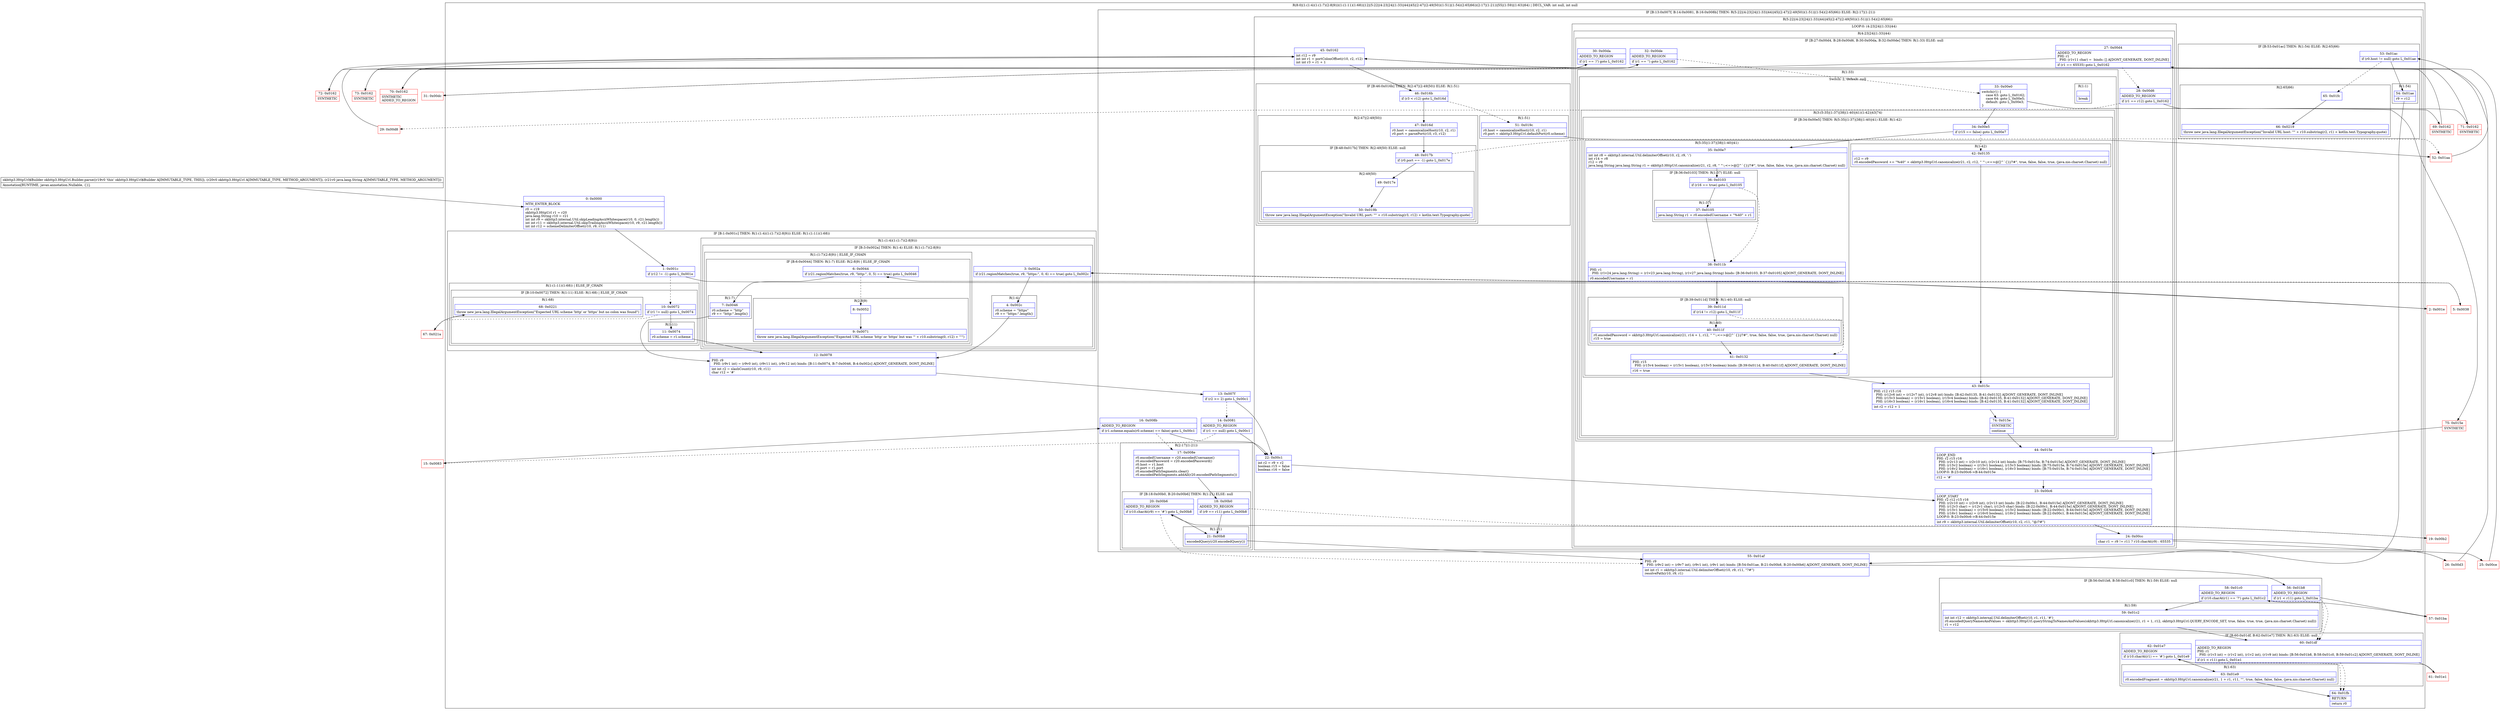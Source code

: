 digraph "CFG forokhttp3.HttpUrl.Builder.parse(Lokhttp3\/HttpUrl;Ljava\/lang\/String;)Lokhttp3\/HttpUrl$Builder;" {
subgraph cluster_Region_935171098 {
label = "R(8:0|(1:(1:4)(1:(1:7)(2:8|9)))(1:(1:11)(1:68))|12|(5:22|(4:23|24|(1:33)|44)|45|(2:47|(2:49|50))(1:51)|(1:54)(2:65|66))(2:17|(1:21))|55|(1:59)|(1:63)|64) | DECL_VAR: int null, int null\l";
node [shape=record,color=blue];
Node_0 [shape=record,label="{0\:\ 0x0000|MTH_ENTER_BLOCK\l|r0 = r19\lokhttp3.HttpUrl r1 = r20\ljava.lang.String r10 = r21\lint int r9 = okhttp3.internal.Util.skipLeadingAsciiWhitespace(r10, 0, r21.length())\lint int r11 = okhttp3.internal.Util.skipTrailingAsciiWhitespace(r10, r9, r21.length())\lint int r12 = schemeDelimiterOffset(r10, r9, r11)\l}"];
subgraph cluster_IfRegion_1754225674 {
label = "IF [B:1:0x001c] THEN: R(1:(1:4)(1:(1:7)(2:8|9))) ELSE: R(1:(1:11)(1:68))";
node [shape=record,color=blue];
Node_1 [shape=record,label="{1\:\ 0x001c|if (r12 != \-1) goto L_0x001e\l}"];
subgraph cluster_Region_1837867912 {
label = "R(1:(1:4)(1:(1:7)(2:8|9)))";
node [shape=record,color=blue];
subgraph cluster_IfRegion_2008736933 {
label = "IF [B:3:0x002a] THEN: R(1:4) ELSE: R(1:(1:7)(2:8|9))";
node [shape=record,color=blue];
Node_3 [shape=record,label="{3\:\ 0x002a|if (r21.regionMatches(true, r9, \"https:\", 0, 6) == true) goto L_0x002c\l}"];
subgraph cluster_Region_1470711980 {
label = "R(1:4)";
node [shape=record,color=blue];
Node_4 [shape=record,label="{4\:\ 0x002c|r0.scheme = \"https\"\lr9 += \"https:\".length()\l}"];
}
subgraph cluster_Region_409437372 {
label = "R(1:(1:7)(2:8|9)) | ELSE_IF_CHAIN\l";
node [shape=record,color=blue];
subgraph cluster_IfRegion_137726668 {
label = "IF [B:6:0x0044] THEN: R(1:7) ELSE: R(2:8|9) | ELSE_IF_CHAIN\l";
node [shape=record,color=blue];
Node_6 [shape=record,label="{6\:\ 0x0044|if (r21.regionMatches(true, r9, \"http:\", 0, 5) == true) goto L_0x0046\l}"];
subgraph cluster_Region_1013459904 {
label = "R(1:7)";
node [shape=record,color=blue];
Node_7 [shape=record,label="{7\:\ 0x0046|r0.scheme = \"http\"\lr9 += \"http:\".length()\l}"];
}
subgraph cluster_Region_1096136428 {
label = "R(2:8|9)";
node [shape=record,color=blue];
Node_8 [shape=record,label="{8\:\ 0x0052}"];
Node_9 [shape=record,label="{9\:\ 0x0071|throw new java.lang.IllegalArgumentException(\"Expected URL scheme 'http' or 'https' but was '\" + r10.substring(0, r12) + \"'\")\l}"];
}
}
}
}
}
subgraph cluster_Region_2062659826 {
label = "R(1:(1:11)(1:68)) | ELSE_IF_CHAIN\l";
node [shape=record,color=blue];
subgraph cluster_IfRegion_1883234676 {
label = "IF [B:10:0x0072] THEN: R(1:11) ELSE: R(1:68) | ELSE_IF_CHAIN\l";
node [shape=record,color=blue];
Node_10 [shape=record,label="{10\:\ 0x0072|if (r1 != null) goto L_0x0074\l}"];
subgraph cluster_Region_793427421 {
label = "R(1:11)";
node [shape=record,color=blue];
Node_11 [shape=record,label="{11\:\ 0x0074|r0.scheme = r1.scheme\l}"];
}
subgraph cluster_Region_1644770696 {
label = "R(1:68)";
node [shape=record,color=blue];
Node_68 [shape=record,label="{68\:\ 0x0221|throw new java.lang.IllegalArgumentException(\"Expected URL scheme 'http' or 'https' but no colon was found\")\l}"];
}
}
}
}
Node_12 [shape=record,label="{12\:\ 0x0078|PHI: r9 \l  PHI: (r9v1 int) = (r9v0 int), (r9v11 int), (r9v12 int) binds: [B:11:0x0074, B:7:0x0046, B:4:0x002c] A[DONT_GENERATE, DONT_INLINE]\l|int int r2 = slashCount(r10, r9, r11)\lchar r12 = '#'\l}"];
subgraph cluster_IfRegion_363364863 {
label = "IF [B:13:0x007f, B:14:0x0081, B:16:0x008b] THEN: R(5:22|(4:23|24|(1:33)|44)|45|(2:47|(2:49|50))(1:51)|(1:54)(2:65|66)) ELSE: R(2:17|(1:21))";
node [shape=record,color=blue];
Node_13 [shape=record,label="{13\:\ 0x007f|if (r2 \>= 2) goto L_0x00c1\l}"];
Node_14 [shape=record,label="{14\:\ 0x0081|ADDED_TO_REGION\l|if (r1 == null) goto L_0x00c1\l}"];
Node_16 [shape=record,label="{16\:\ 0x008b|ADDED_TO_REGION\l|if (r1.scheme.equals(r0.scheme) == false) goto L_0x00c1\l}"];
subgraph cluster_Region_1383849880 {
label = "R(5:22|(4:23|24|(1:33)|44)|45|(2:47|(2:49|50))(1:51)|(1:54)(2:65|66))";
node [shape=record,color=blue];
Node_22 [shape=record,label="{22\:\ 0x00c1|int r2 = r9 + r2\lboolean r15 = false\lboolean r16 = false\l}"];
subgraph cluster_LoopRegion_1387154850 {
label = "LOOP:0: (4:23|24|(1:33)|44)";
node [shape=record,color=blue];
subgraph cluster_Region_990596942 {
label = "R(4:23|24|(1:33)|44)";
node [shape=record,color=blue];
Node_23 [shape=record,label="{23\:\ 0x00c6|LOOP_START\lPHI: r2 r12 r15 r16 \l  PHI: (r2v10 int) = (r2v9 int), (r2v13 int) binds: [B:22:0x00c1, B:44:0x015e] A[DONT_GENERATE, DONT_INLINE]\l  PHI: (r12v3 char) = (r12v1 char), (r12v5 char) binds: [B:22:0x00c1, B:44:0x015e] A[DONT_GENERATE, DONT_INLINE]\l  PHI: (r15v1 boolean) = (r15v0 boolean), (r15v2 boolean) binds: [B:22:0x00c1, B:44:0x015e] A[DONT_GENERATE, DONT_INLINE]\l  PHI: (r16v1 boolean) = (r16v0 boolean), (r16v2 boolean) binds: [B:22:0x00c1, B:44:0x015e] A[DONT_GENERATE, DONT_INLINE]\lLOOP:0: B:23:0x00c6\-\>B:44:0x015e\l|int r9 = okhttp3.internal.Util.delimiterOffset(r10, r2, r11, \"@\/?#\")\l}"];
Node_24 [shape=record,label="{24\:\ 0x00cc|char r1 = r9 != r11 ? r10.charAt(r9) : 65535\l}"];
subgraph cluster_IfRegion_1219494514 {
label = "IF [B:27:0x00d4, B:28:0x00d6, B:30:0x00da, B:32:0x00de] THEN: R(1:33) ELSE: null";
node [shape=record,color=blue];
Node_27 [shape=record,label="{27\:\ 0x00d4|ADDED_TO_REGION\lPHI: r1 \l  PHI: (r1v11 char) =  binds: [] A[DONT_GENERATE, DONT_INLINE]\l|if (r1 == 65535) goto L_0x0162\l}"];
Node_28 [shape=record,label="{28\:\ 0x00d6|ADDED_TO_REGION\l|if (r1 == r12) goto L_0x0162\l}"];
Node_30 [shape=record,label="{30\:\ 0x00da|ADDED_TO_REGION\l|if (r1 == '\/') goto L_0x0162\l}"];
Node_32 [shape=record,label="{32\:\ 0x00de|ADDED_TO_REGION\l|if (r1 == '') goto L_0x0162\l}"];
subgraph cluster_Region_1992843567 {
label = "R(1:33)";
node [shape=record,color=blue];
subgraph cluster_SwitchRegion_1156841273 {
label = "Switch: 2, default: null";
node [shape=record,color=blue];
Node_33 [shape=record,label="{33\:\ 0x00e0|switch(r1) \{\l    case 63: goto L_0x0162;\l    case 64: goto L_0x00e5;\l    default: goto L_0x00e3;\l\}\l}"];
subgraph cluster_Region_29964580 {
label = "R(1:1)";
node [shape=record,color=blue];
Node_InsnContainer_709356000 [shape=record,label="{|break\l}"];
}
subgraph cluster_Region_1819775554 {
label = "R(3:(5:35|(1:37)|38|(1:40)|41)(1:42)|43|74)";
node [shape=record,color=blue];
subgraph cluster_IfRegion_934256346 {
label = "IF [B:34:0x00e5] THEN: R(5:35|(1:37)|38|(1:40)|41) ELSE: R(1:42)";
node [shape=record,color=blue];
Node_34 [shape=record,label="{34\:\ 0x00e5|if (r15 == false) goto L_0x00e7\l}"];
subgraph cluster_Region_1786611369 {
label = "R(5:35|(1:37)|38|(1:40)|41)";
node [shape=record,color=blue];
Node_35 [shape=record,label="{35\:\ 0x00e7|int int r8 = okhttp3.internal.Util.delimiterOffset(r10, r2, r9, ':')\lint r14 = r8\lr12 = r9\ljava.lang.String java.lang.String r1 = okhttp3.HttpUrl.canonicalize(r21, r2, r8, \" \"':;\<=\>@[]^`\{\}\|\/?#\", true, false, false, true, (java.nio.charset.Charset) null)\l}"];
subgraph cluster_IfRegion_1738207215 {
label = "IF [B:36:0x0103] THEN: R(1:37) ELSE: null";
node [shape=record,color=blue];
Node_36 [shape=record,label="{36\:\ 0x0103|if (r16 == true) goto L_0x0105\l}"];
subgraph cluster_Region_1697409483 {
label = "R(1:37)";
node [shape=record,color=blue];
Node_37 [shape=record,label="{37\:\ 0x0105|java.lang.String r1 = r0.encodedUsername + \"%40\" + r1\l}"];
}
}
Node_38 [shape=record,label="{38\:\ 0x011b|PHI: r1 \l  PHI: (r1v24 java.lang.String) = (r1v23 java.lang.String), (r1v27 java.lang.String) binds: [B:36:0x0103, B:37:0x0105] A[DONT_GENERATE, DONT_INLINE]\l|r0.encodedUsername = r1\l}"];
subgraph cluster_IfRegion_1433997596 {
label = "IF [B:39:0x011d] THEN: R(1:40) ELSE: null";
node [shape=record,color=blue];
Node_39 [shape=record,label="{39\:\ 0x011d|if (r14 != r12) goto L_0x011f\l}"];
subgraph cluster_Region_2135208146 {
label = "R(1:40)";
node [shape=record,color=blue];
Node_40 [shape=record,label="{40\:\ 0x011f|r0.encodedPassword = okhttp3.HttpUrl.canonicalize(r21, r14 + 1, r12, \" \"':;\<=\>@[]^`\{\}\|\/?#\", true, false, false, true, (java.nio.charset.Charset) null)\lr15 = true\l}"];
}
}
Node_41 [shape=record,label="{41\:\ 0x0132|PHI: r15 \l  PHI: (r15v4 boolean) = (r15v1 boolean), (r15v5 boolean) binds: [B:39:0x011d, B:40:0x011f] A[DONT_GENERATE, DONT_INLINE]\l|r16 = true\l}"];
}
subgraph cluster_Region_1832504947 {
label = "R(1:42)";
node [shape=record,color=blue];
Node_42 [shape=record,label="{42\:\ 0x0135|r12 = r9\lr0.encodedPassword += \"%40\" + okhttp3.HttpUrl.canonicalize(r21, r2, r12, \" \"':;\<=\>@[]^`\{\}\|\/?#\", true, false, false, true, (java.nio.charset.Charset) null)\l}"];
}
}
Node_43 [shape=record,label="{43\:\ 0x015c|PHI: r12 r15 r16 \l  PHI: (r12v6 int) = (r12v7 int), (r12v8 int) binds: [B:42:0x0135, B:41:0x0132] A[DONT_GENERATE, DONT_INLINE]\l  PHI: (r15v3 boolean) = (r15v1 boolean), (r15v4 boolean) binds: [B:42:0x0135, B:41:0x0132] A[DONT_GENERATE, DONT_INLINE]\l  PHI: (r16v3 boolean) = (r16v1 boolean), (r16v4 boolean) binds: [B:42:0x0135, B:41:0x0132] A[DONT_GENERATE, DONT_INLINE]\l|int r2 = r12 + 1\l}"];
Node_74 [shape=record,label="{74\:\ 0x015e|SYNTHETIC\l|continue\l}"];
}
}
}
}
Node_44 [shape=record,label="{44\:\ 0x015e|LOOP_END\lPHI: r2 r15 r16 \l  PHI: (r2v13 int) = (r2v10 int), (r2v14 int) binds: [B:75:0x015e, B:74:0x015e] A[DONT_GENERATE, DONT_INLINE]\l  PHI: (r15v2 boolean) = (r15v1 boolean), (r15v3 boolean) binds: [B:75:0x015e, B:74:0x015e] A[DONT_GENERATE, DONT_INLINE]\l  PHI: (r16v2 boolean) = (r16v1 boolean), (r16v3 boolean) binds: [B:75:0x015e, B:74:0x015e] A[DONT_GENERATE, DONT_INLINE]\lLOOP:0: B:23:0x00c6\-\>B:44:0x015e\l|r12 = '#'\l}"];
}
}
Node_45 [shape=record,label="{45\:\ 0x0162|int r12 = r9\lint int r1 = portColonOffset(r10, r2, r12)\lint int r3 = r1 + 1\l}"];
subgraph cluster_IfRegion_518722901 {
label = "IF [B:46:0x016b] THEN: R(2:47|(2:49|50)) ELSE: R(1:51)";
node [shape=record,color=blue];
Node_46 [shape=record,label="{46\:\ 0x016b|if (r3 \< r12) goto L_0x016d\l}"];
subgraph cluster_Region_1047912941 {
label = "R(2:47|(2:49|50))";
node [shape=record,color=blue];
Node_47 [shape=record,label="{47\:\ 0x016d|r0.host = canonicalizeHost(r10, r2, r1)\lr0.port = parsePort(r10, r3, r12)\l}"];
subgraph cluster_IfRegion_178549335 {
label = "IF [B:48:0x017b] THEN: R(2:49|50) ELSE: null";
node [shape=record,color=blue];
Node_48 [shape=record,label="{48\:\ 0x017b|if (r0.port == \-1) goto L_0x017e\l}"];
subgraph cluster_Region_1608890450 {
label = "R(2:49|50)";
node [shape=record,color=blue];
Node_49 [shape=record,label="{49\:\ 0x017e}"];
Node_50 [shape=record,label="{50\:\ 0x019b|throw new java.lang.IllegalArgumentException(\"Invalid URL port: \"\" + r10.substring(r3, r12) + kotlin.text.Typography.quote)\l}"];
}
}
}
subgraph cluster_Region_1496004041 {
label = "R(1:51)";
node [shape=record,color=blue];
Node_51 [shape=record,label="{51\:\ 0x019c|r0.host = canonicalizeHost(r10, r2, r1)\lr0.port = okhttp3.HttpUrl.defaultPort(r0.scheme)\l}"];
}
}
subgraph cluster_IfRegion_1062251317 {
label = "IF [B:53:0x01ac] THEN: R(1:54) ELSE: R(2:65|66)";
node [shape=record,color=blue];
Node_53 [shape=record,label="{53\:\ 0x01ac|if (r0.host != null) goto L_0x01ae\l}"];
subgraph cluster_Region_2029051918 {
label = "R(1:54)";
node [shape=record,color=blue];
Node_54 [shape=record,label="{54\:\ 0x01ae|r9 = r12\l}"];
}
subgraph cluster_Region_1428207211 {
label = "R(2:65|66)";
node [shape=record,color=blue];
Node_65 [shape=record,label="{65\:\ 0x01fc}"];
Node_66 [shape=record,label="{66\:\ 0x0219|throw new java.lang.IllegalArgumentException(\"Invalid URL host: \"\" + r10.substring(r2, r1) + kotlin.text.Typography.quote)\l}"];
}
}
}
subgraph cluster_Region_1315883540 {
label = "R(2:17|(1:21))";
node [shape=record,color=blue];
Node_17 [shape=record,label="{17\:\ 0x008e|r0.encodedUsername = r20.encodedUsername()\lr0.encodedPassword = r20.encodedPassword()\lr0.host = r1.host\lr0.port = r1.port\lr0.encodedPathSegments.clear()\lr0.encodedPathSegments.addAll(r20.encodedPathSegments())\l}"];
subgraph cluster_IfRegion_1145786283 {
label = "IF [B:18:0x00b0, B:20:0x00b6] THEN: R(1:21) ELSE: null";
node [shape=record,color=blue];
Node_18 [shape=record,label="{18\:\ 0x00b0|ADDED_TO_REGION\l|if (r9 == r11) goto L_0x00b8\l}"];
Node_20 [shape=record,label="{20\:\ 0x00b6|ADDED_TO_REGION\l|if (r10.charAt(r9) == '#') goto L_0x00b8\l}"];
subgraph cluster_Region_1998108130 {
label = "R(1:21)";
node [shape=record,color=blue];
Node_21 [shape=record,label="{21\:\ 0x00b8|encodedQuery(r20.encodedQuery())\l}"];
}
}
}
}
Node_55 [shape=record,label="{55\:\ 0x01af|PHI: r9 \l  PHI: (r9v2 int) = (r9v7 int), (r9v1 int), (r9v1 int) binds: [B:54:0x01ae, B:21:0x00b8, B:20:0x00b6] A[DONT_GENERATE, DONT_INLINE]\l|int int r1 = okhttp3.internal.Util.delimiterOffset(r10, r9, r11, \"?#\")\lresolvePath(r10, r9, r1)\l}"];
subgraph cluster_IfRegion_907954264 {
label = "IF [B:56:0x01b8, B:58:0x01c0] THEN: R(1:59) ELSE: null";
node [shape=record,color=blue];
Node_56 [shape=record,label="{56\:\ 0x01b8|ADDED_TO_REGION\l|if (r1 \< r11) goto L_0x01ba\l}"];
Node_58 [shape=record,label="{58\:\ 0x01c0|ADDED_TO_REGION\l|if (r10.charAt(r1) == '?') goto L_0x01c2\l}"];
subgraph cluster_Region_907785775 {
label = "R(1:59)";
node [shape=record,color=blue];
Node_59 [shape=record,label="{59\:\ 0x01c2|int int r12 = okhttp3.internal.Util.delimiterOffset(r10, r1, r11, '#')\lr0.encodedQueryNamesAndValues = okhttp3.HttpUrl.queryStringToNamesAndValues(okhttp3.HttpUrl.canonicalize(r21, r1 + 1, r12, okhttp3.HttpUrl.QUERY_ENCODE_SET, true, false, true, true, (java.nio.charset.Charset) null))\lr1 = r12\l}"];
}
}
subgraph cluster_IfRegion_1725488489 {
label = "IF [B:60:0x01df, B:62:0x01e7] THEN: R(1:63) ELSE: null";
node [shape=record,color=blue];
Node_60 [shape=record,label="{60\:\ 0x01df|ADDED_TO_REGION\lPHI: r1 \l  PHI: (r1v3 int) = (r1v2 int), (r1v2 int), (r1v9 int) binds: [B:56:0x01b8, B:58:0x01c0, B:59:0x01c2] A[DONT_GENERATE, DONT_INLINE]\l|if (r1 \< r11) goto L_0x01e1\l}"];
Node_62 [shape=record,label="{62\:\ 0x01e7|ADDED_TO_REGION\l|if (r10.charAt(r1) == '#') goto L_0x01e9\l}"];
subgraph cluster_Region_1971230241 {
label = "R(1:63)";
node [shape=record,color=blue];
Node_63 [shape=record,label="{63\:\ 0x01e9|r0.encodedFragment = okhttp3.HttpUrl.canonicalize(r21, 1 + r1, r11, \"\", true, false, false, false, (java.nio.charset.Charset) null)\l}"];
}
}
Node_64 [shape=record,label="{64\:\ 0x01fb|RETURN\l|return r0\l}"];
}
Node_2 [shape=record,color=red,label="{2\:\ 0x001e}"];
Node_5 [shape=record,color=red,label="{5\:\ 0x0038}"];
Node_15 [shape=record,color=red,label="{15\:\ 0x0083}"];
Node_19 [shape=record,color=red,label="{19\:\ 0x00b2}"];
Node_25 [shape=record,color=red,label="{25\:\ 0x00ce}"];
Node_26 [shape=record,color=red,label="{26\:\ 0x00d3}"];
Node_29 [shape=record,color=red,label="{29\:\ 0x00d8}"];
Node_31 [shape=record,color=red,label="{31\:\ 0x00dc}"];
Node_52 [shape=record,color=red,label="{52\:\ 0x01aa}"];
Node_57 [shape=record,color=red,label="{57\:\ 0x01ba}"];
Node_61 [shape=record,color=red,label="{61\:\ 0x01e1}"];
Node_67 [shape=record,color=red,label="{67\:\ 0x021a}"];
Node_69 [shape=record,color=red,label="{69\:\ 0x0162|SYNTHETIC\l}"];
Node_70 [shape=record,color=red,label="{70\:\ 0x0162|SYNTHETIC\lADDED_TO_REGION\l}"];
Node_71 [shape=record,color=red,label="{71\:\ 0x0162|SYNTHETIC\l}"];
Node_72 [shape=record,color=red,label="{72\:\ 0x0162|SYNTHETIC\l}"];
Node_73 [shape=record,color=red,label="{73\:\ 0x0162|SYNTHETIC\l}"];
Node_75 [shape=record,color=red,label="{75\:\ 0x015e|SYNTHETIC\l}"];
MethodNode[shape=record,label="{okhttp3.HttpUrl$Builder okhttp3.HttpUrl.Builder.parse((r19v0 'this' okhttp3.HttpUrl$Builder A[IMMUTABLE_TYPE, THIS]), (r20v0 okhttp3.HttpUrl A[IMMUTABLE_TYPE, METHOD_ARGUMENT]), (r21v0 java.lang.String A[IMMUTABLE_TYPE, METHOD_ARGUMENT]))  | Annotation[RUNTIME, javax.annotation.Nullable, \{\}], \l}"];
MethodNode -> Node_0;
Node_0 -> Node_1;
Node_1 -> Node_2;
Node_1 -> Node_10[style=dashed];
Node_3 -> Node_4;
Node_3 -> Node_5[style=dashed];
Node_4 -> Node_12;
Node_6 -> Node_7;
Node_6 -> Node_8[style=dashed];
Node_7 -> Node_12;
Node_8 -> Node_9;
Node_10 -> Node_11;
Node_10 -> Node_67[style=dashed];
Node_11 -> Node_12;
Node_12 -> Node_13;
Node_13 -> Node_14[style=dashed];
Node_13 -> Node_22;
Node_14 -> Node_15[style=dashed];
Node_14 -> Node_22;
Node_16 -> Node_17[style=dashed];
Node_16 -> Node_22;
Node_22 -> Node_23;
Node_23 -> Node_24;
Node_24 -> Node_25;
Node_24 -> Node_26;
Node_27 -> Node_28[style=dashed];
Node_27 -> Node_70;
Node_28 -> Node_29[style=dashed];
Node_28 -> Node_71;
Node_30 -> Node_31[style=dashed];
Node_30 -> Node_72;
Node_32 -> Node_33[style=dashed];
Node_32 -> Node_73;
Node_33 -> Node_34;
Node_33 -> Node_69;
Node_33 -> Node_75;
Node_34 -> Node_35;
Node_34 -> Node_42[style=dashed];
Node_35 -> Node_36;
Node_36 -> Node_37;
Node_36 -> Node_38[style=dashed];
Node_37 -> Node_38;
Node_38 -> Node_39;
Node_39 -> Node_40;
Node_39 -> Node_41[style=dashed];
Node_40 -> Node_41;
Node_41 -> Node_43;
Node_42 -> Node_43;
Node_43 -> Node_74;
Node_74 -> Node_44;
Node_44 -> Node_23;
Node_45 -> Node_46;
Node_46 -> Node_47;
Node_46 -> Node_51[style=dashed];
Node_47 -> Node_48;
Node_48 -> Node_49;
Node_48 -> Node_52[style=dashed];
Node_49 -> Node_50;
Node_51 -> Node_52;
Node_53 -> Node_54;
Node_53 -> Node_65[style=dashed];
Node_54 -> Node_55;
Node_65 -> Node_66;
Node_17 -> Node_18;
Node_18 -> Node_19[style=dashed];
Node_18 -> Node_21;
Node_20 -> Node_21;
Node_20 -> Node_55[style=dashed];
Node_21 -> Node_55;
Node_55 -> Node_56;
Node_56 -> Node_57;
Node_56 -> Node_60[style=dashed];
Node_58 -> Node_59;
Node_58 -> Node_60[style=dashed];
Node_59 -> Node_60;
Node_60 -> Node_61;
Node_60 -> Node_64[style=dashed];
Node_62 -> Node_63;
Node_62 -> Node_64[style=dashed];
Node_63 -> Node_64;
Node_2 -> Node_3;
Node_5 -> Node_6;
Node_15 -> Node_16;
Node_19 -> Node_20;
Node_25 -> Node_27;
Node_26 -> Node_27;
Node_29 -> Node_30;
Node_31 -> Node_32;
Node_52 -> Node_53;
Node_57 -> Node_58;
Node_61 -> Node_62;
Node_67 -> Node_68;
Node_69 -> Node_45;
Node_70 -> Node_45;
Node_71 -> Node_45;
Node_72 -> Node_45;
Node_73 -> Node_45;
Node_75 -> Node_44;
}

